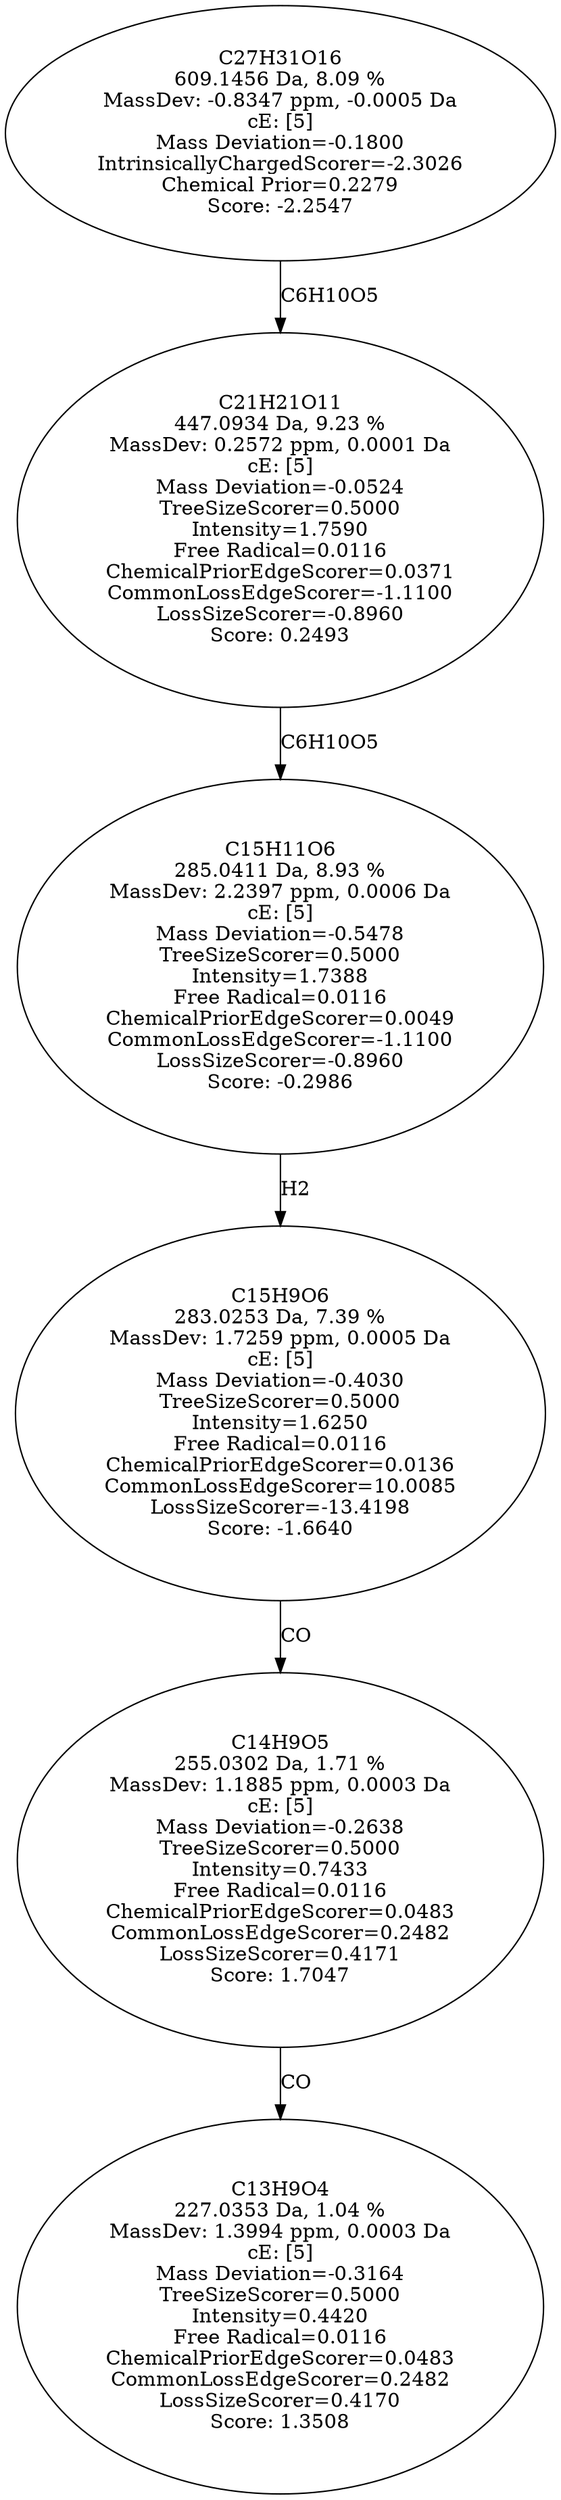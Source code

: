 strict digraph {
v1 [label="C13H9O4\n227.0353 Da, 1.04 %\nMassDev: 1.3994 ppm, 0.0003 Da\ncE: [5]\nMass Deviation=-0.3164\nTreeSizeScorer=0.5000\nIntensity=0.4420\nFree Radical=0.0116\nChemicalPriorEdgeScorer=0.0483\nCommonLossEdgeScorer=0.2482\nLossSizeScorer=0.4170\nScore: 1.3508"];
v2 [label="C14H9O5\n255.0302 Da, 1.71 %\nMassDev: 1.1885 ppm, 0.0003 Da\ncE: [5]\nMass Deviation=-0.2638\nTreeSizeScorer=0.5000\nIntensity=0.7433\nFree Radical=0.0116\nChemicalPriorEdgeScorer=0.0483\nCommonLossEdgeScorer=0.2482\nLossSizeScorer=0.4171\nScore: 1.7047"];
v3 [label="C15H9O6\n283.0253 Da, 7.39 %\nMassDev: 1.7259 ppm, 0.0005 Da\ncE: [5]\nMass Deviation=-0.4030\nTreeSizeScorer=0.5000\nIntensity=1.6250\nFree Radical=0.0116\nChemicalPriorEdgeScorer=0.0136\nCommonLossEdgeScorer=10.0085\nLossSizeScorer=-13.4198\nScore: -1.6640"];
v4 [label="C15H11O6\n285.0411 Da, 8.93 %\nMassDev: 2.2397 ppm, 0.0006 Da\ncE: [5]\nMass Deviation=-0.5478\nTreeSizeScorer=0.5000\nIntensity=1.7388\nFree Radical=0.0116\nChemicalPriorEdgeScorer=0.0049\nCommonLossEdgeScorer=-1.1100\nLossSizeScorer=-0.8960\nScore: -0.2986"];
v5 [label="C21H21O11\n447.0934 Da, 9.23 %\nMassDev: 0.2572 ppm, 0.0001 Da\ncE: [5]\nMass Deviation=-0.0524\nTreeSizeScorer=0.5000\nIntensity=1.7590\nFree Radical=0.0116\nChemicalPriorEdgeScorer=0.0371\nCommonLossEdgeScorer=-1.1100\nLossSizeScorer=-0.8960\nScore: 0.2493"];
v6 [label="C27H31O16\n609.1456 Da, 8.09 %\nMassDev: -0.8347 ppm, -0.0005 Da\ncE: [5]\nMass Deviation=-0.1800\nIntrinsicallyChargedScorer=-2.3026\nChemical Prior=0.2279\nScore: -2.2547"];
v2 -> v1 [label="CO"];
v3 -> v2 [label="CO"];
v4 -> v3 [label="H2"];
v5 -> v4 [label="C6H10O5"];
v6 -> v5 [label="C6H10O5"];
}